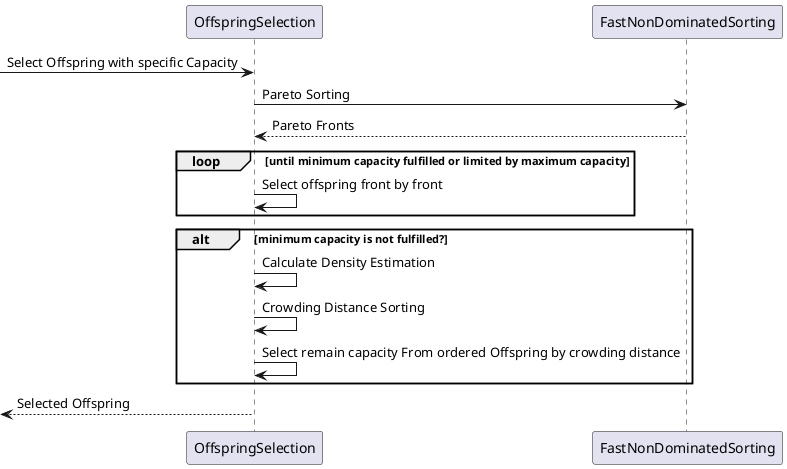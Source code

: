 @startuml
[-> OffspringSelection: Select Offspring with specific Capacity
OffspringSelection -> FastNonDominatedSorting: Pareto Sorting
FastNonDominatedSorting --> OffspringSelection: Pareto Fronts
loop until minimum capacity fulfilled or limited by maximum capacity
    OffspringSelection -> OffspringSelection: Select offspring front by front
end
alt minimum capacity is not fulfilled?
    OffspringSelection -> OffspringSelection: Calculate Density Estimation
    OffspringSelection -> OffspringSelection: Crowding Distance Sorting
    OffspringSelection -> OffspringSelection: Select remain capacity From ordered Offspring by crowding distance
end
[<-- OffspringSelection: Selected Offspring
@enduml